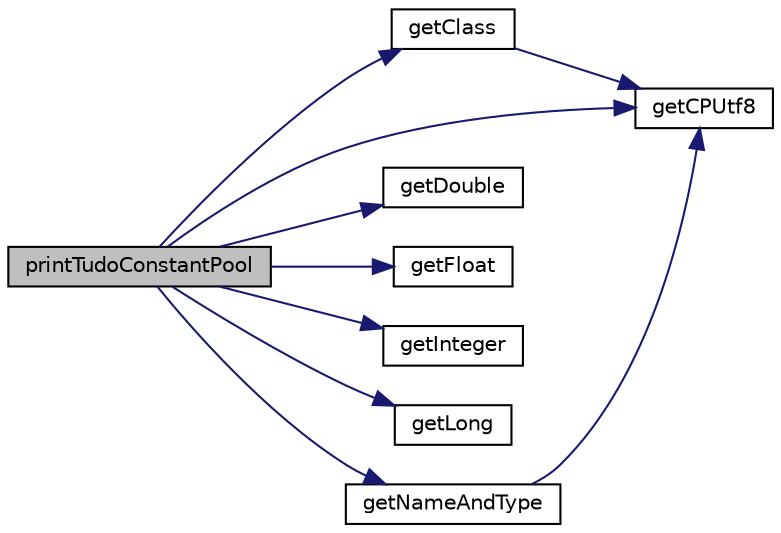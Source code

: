 digraph "printTudoConstantPool"
{
 // LATEX_PDF_SIZE
  edge [fontname="Helvetica",fontsize="10",labelfontname="Helvetica",labelfontsize="10"];
  node [fontname="Helvetica",fontsize="10",shape=record];
  rankdir="LR";
  Node1 [label="printTudoConstantPool",height=0.2,width=0.4,color="black", fillcolor="grey75", style="filled", fontcolor="black",tooltip=" "];
  Node1 -> Node2 [color="midnightblue",fontsize="10",style="solid"];
  Node2 [label="getClass",height=0.2,width=0.4,color="black", fillcolor="white", style="filled",URL="$_constant_pool_info_8cpp.html#abf3ac3c335453aeeaef5215f929ca198",tooltip=" "];
  Node2 -> Node3 [color="midnightblue",fontsize="10",style="solid"];
  Node3 [label="getCPUtf8",height=0.2,width=0.4,color="black", fillcolor="white", style="filled",URL="$_constant_pool_info_8cpp.html#a5e9d056ada05e799dca7e544a7878f94",tooltip=" "];
  Node1 -> Node3 [color="midnightblue",fontsize="10",style="solid"];
  Node1 -> Node4 [color="midnightblue",fontsize="10",style="solid"];
  Node4 [label="getDouble",height=0.2,width=0.4,color="black", fillcolor="white", style="filled",URL="$_constant_pool_info_8cpp.html#a7c2c013a83861a4863262f5662805cde",tooltip=" "];
  Node1 -> Node5 [color="midnightblue",fontsize="10",style="solid"];
  Node5 [label="getFloat",height=0.2,width=0.4,color="black", fillcolor="white", style="filled",URL="$_constant_pool_info_8cpp.html#a4c191de500bacf8bcbf78fecaaff5c9c",tooltip=" "];
  Node1 -> Node6 [color="midnightblue",fontsize="10",style="solid"];
  Node6 [label="getInteger",height=0.2,width=0.4,color="black", fillcolor="white", style="filled",URL="$_constant_pool_info_8cpp.html#ad170cd1f7d25904c16944ac727b0a3df",tooltip=" "];
  Node1 -> Node7 [color="midnightblue",fontsize="10",style="solid"];
  Node7 [label="getLong",height=0.2,width=0.4,color="black", fillcolor="white", style="filled",URL="$_constant_pool_info_8cpp.html#ae9e5dbc5679d30d4ed4627e5f97f5580",tooltip=" "];
  Node1 -> Node8 [color="midnightblue",fontsize="10",style="solid"];
  Node8 [label="getNameAndType",height=0.2,width=0.4,color="black", fillcolor="white", style="filled",URL="$_constant_pool_info_8cpp.html#a17eba7eed349812217e563f49ea1ce31",tooltip=" "];
  Node8 -> Node3 [color="midnightblue",fontsize="10",style="solid"];
}
